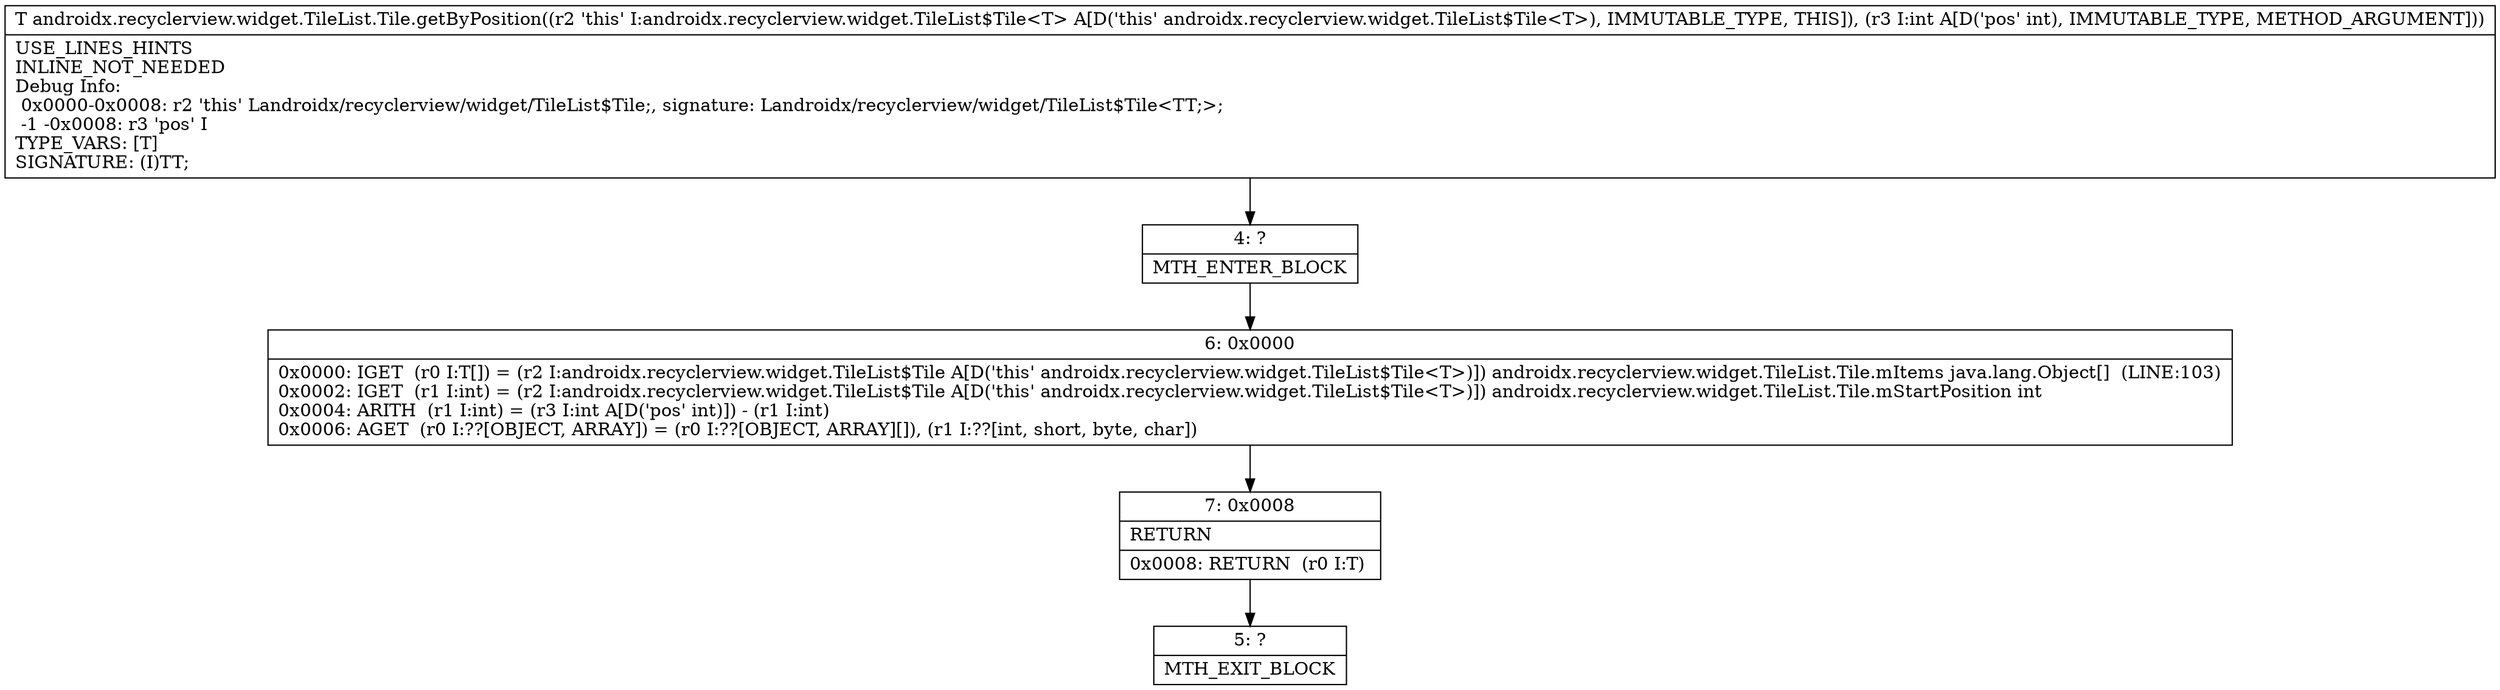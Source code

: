digraph "CFG forandroidx.recyclerview.widget.TileList.Tile.getByPosition(I)Ljava\/lang\/Object;" {
Node_4 [shape=record,label="{4\:\ ?|MTH_ENTER_BLOCK\l}"];
Node_6 [shape=record,label="{6\:\ 0x0000|0x0000: IGET  (r0 I:T[]) = (r2 I:androidx.recyclerview.widget.TileList$Tile A[D('this' androidx.recyclerview.widget.TileList$Tile\<T\>)]) androidx.recyclerview.widget.TileList.Tile.mItems java.lang.Object[]  (LINE:103)\l0x0002: IGET  (r1 I:int) = (r2 I:androidx.recyclerview.widget.TileList$Tile A[D('this' androidx.recyclerview.widget.TileList$Tile\<T\>)]) androidx.recyclerview.widget.TileList.Tile.mStartPosition int \l0x0004: ARITH  (r1 I:int) = (r3 I:int A[D('pos' int)]) \- (r1 I:int) \l0x0006: AGET  (r0 I:??[OBJECT, ARRAY]) = (r0 I:??[OBJECT, ARRAY][]), (r1 I:??[int, short, byte, char]) \l}"];
Node_7 [shape=record,label="{7\:\ 0x0008|RETURN\l|0x0008: RETURN  (r0 I:T) \l}"];
Node_5 [shape=record,label="{5\:\ ?|MTH_EXIT_BLOCK\l}"];
MethodNode[shape=record,label="{T androidx.recyclerview.widget.TileList.Tile.getByPosition((r2 'this' I:androidx.recyclerview.widget.TileList$Tile\<T\> A[D('this' androidx.recyclerview.widget.TileList$Tile\<T\>), IMMUTABLE_TYPE, THIS]), (r3 I:int A[D('pos' int), IMMUTABLE_TYPE, METHOD_ARGUMENT]))  | USE_LINES_HINTS\lINLINE_NOT_NEEDED\lDebug Info:\l  0x0000\-0x0008: r2 'this' Landroidx\/recyclerview\/widget\/TileList$Tile;, signature: Landroidx\/recyclerview\/widget\/TileList$Tile\<TT;\>;\l  \-1 \-0x0008: r3 'pos' I\lTYPE_VARS: [T]\lSIGNATURE: (I)TT;\l}"];
MethodNode -> Node_4;Node_4 -> Node_6;
Node_6 -> Node_7;
Node_7 -> Node_5;
}

